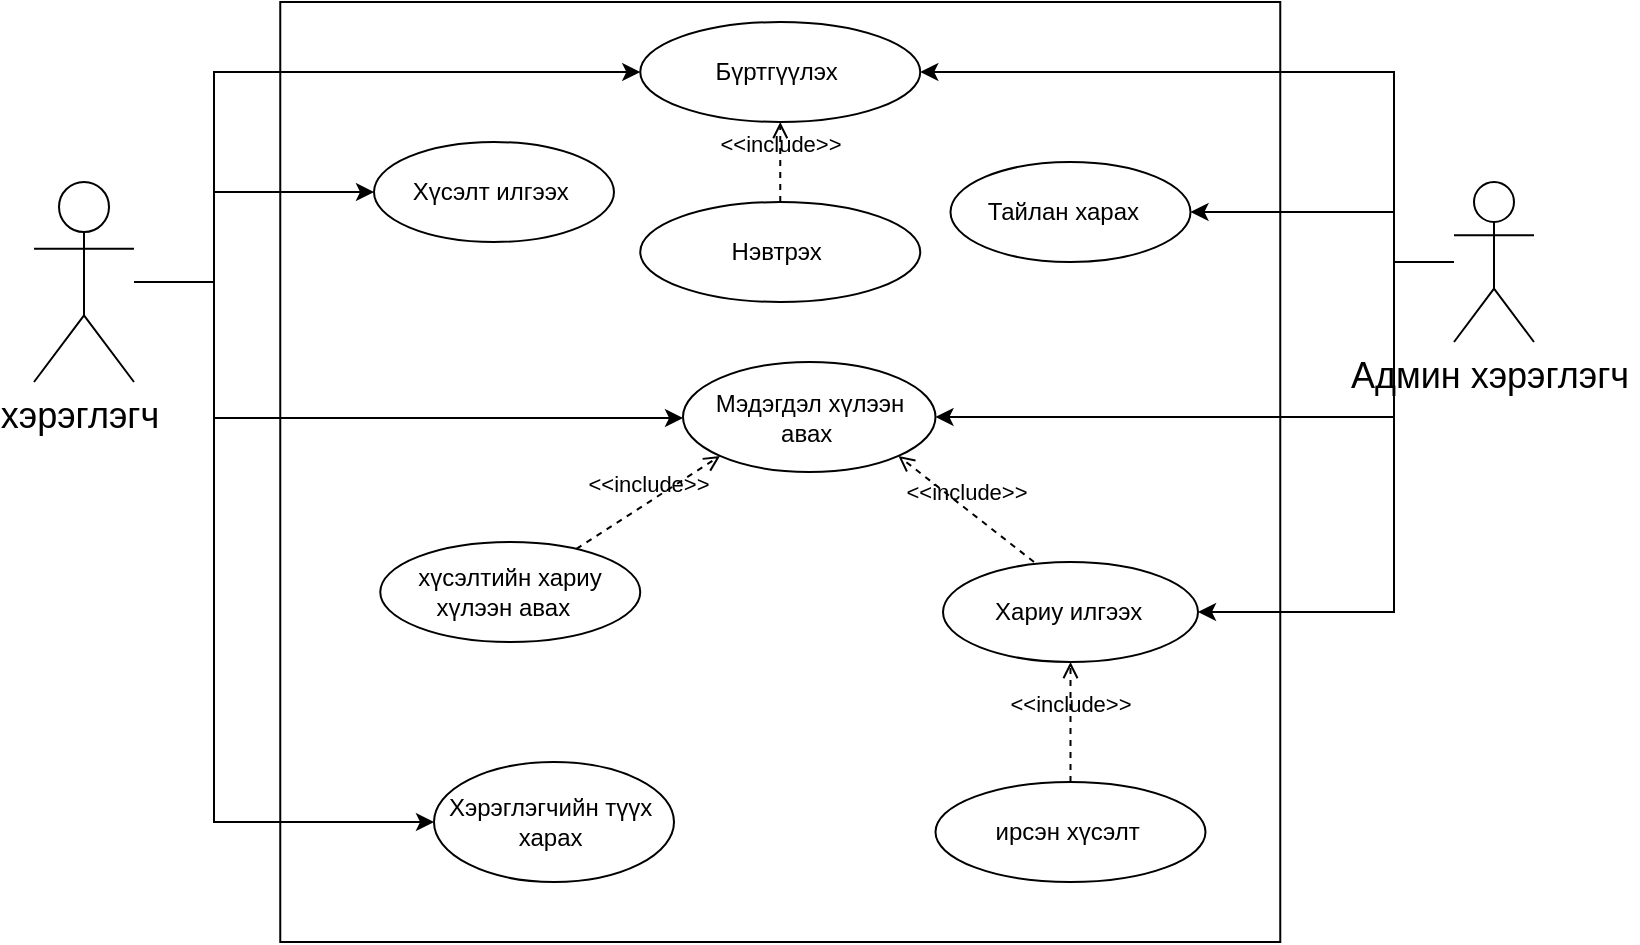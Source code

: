 <mxfile version="13.7.7" type="google"><diagram id="1bdBCBGbEO_7kOsdevg2" name="Page-1"><mxGraphModel dx="1037" dy="631" grid="1" gridSize="10" guides="1" tooltips="1" connect="1" arrows="1" fold="1" page="1" pageScale="1" pageWidth="850" pageHeight="1100" math="0" shadow="0"><root><mxCell id="0"/><mxCell id="1" parent="0"/><mxCell id="HwRDW8bhFgp5L8OiV5F4-4" value="" style="rounded=0;whiteSpace=wrap;html=1;" vertex="1" parent="1"><mxGeometry x="153.13" y="150" width="500" height="470" as="geometry"/></mxCell><mxCell id="HwRDW8bhFgp5L8OiV5F4-1" value="Бүртгүүлэх&amp;nbsp;" style="ellipse;whiteSpace=wrap;html=1;" vertex="1" parent="1"><mxGeometry x="333.13" y="160" width="140" height="50" as="geometry"/></mxCell><mxCell id="HwRDW8bhFgp5L8OiV5F4-2" value="Нэвтрэх&amp;nbsp;" style="ellipse;whiteSpace=wrap;html=1;" vertex="1" parent="1"><mxGeometry x="333.13" y="250" width="140" height="50" as="geometry"/></mxCell><mxCell id="HwRDW8bhFgp5L8OiV5F4-3" value="&amp;lt;&amp;lt;include&amp;gt;&amp;gt;" style="edgeStyle=none;html=1;endArrow=open;verticalAlign=bottom;dashed=1;labelBackgroundColor=none;entryX=0.5;entryY=1;entryDx=0;entryDy=0;" edge="1" parent="1" source="HwRDW8bhFgp5L8OiV5F4-2" target="HwRDW8bhFgp5L8OiV5F4-1"><mxGeometry width="160" relative="1" as="geometry"><mxPoint x="380" y="270" as="sourcePoint"/><mxPoint x="540" y="270" as="targetPoint"/></mxGeometry></mxCell><mxCell id="HwRDW8bhFgp5L8OiV5F4-8" style="edgeStyle=orthogonalEdgeStyle;rounded=0;orthogonalLoop=1;jettySize=auto;html=1;" edge="1" parent="1" source="HwRDW8bhFgp5L8OiV5F4-5" target="HwRDW8bhFgp5L8OiV5F4-1"><mxGeometry relative="1" as="geometry"><Array as="points"><mxPoint x="120" y="290"/><mxPoint x="120" y="185"/></Array></mxGeometry></mxCell><mxCell id="HwRDW8bhFgp5L8OiV5F4-17" style="edgeStyle=orthogonalEdgeStyle;rounded=0;orthogonalLoop=1;jettySize=auto;html=1;entryX=0;entryY=0.5;entryDx=0;entryDy=0;" edge="1" parent="1" source="HwRDW8bhFgp5L8OiV5F4-5" target="HwRDW8bhFgp5L8OiV5F4-10"><mxGeometry relative="1" as="geometry"><Array as="points"><mxPoint x="120" y="290"/><mxPoint x="120" y="245"/></Array></mxGeometry></mxCell><mxCell id="HwRDW8bhFgp5L8OiV5F4-26" style="edgeStyle=orthogonalEdgeStyle;rounded=0;orthogonalLoop=1;jettySize=auto;html=1;entryX=0;entryY=0.5;entryDx=0;entryDy=0;" edge="1" parent="1" source="HwRDW8bhFgp5L8OiV5F4-5" target="HwRDW8bhFgp5L8OiV5F4-20"><mxGeometry relative="1" as="geometry"><Array as="points"><mxPoint x="120" y="290"/><mxPoint x="120" y="560"/></Array></mxGeometry></mxCell><mxCell id="HwRDW8bhFgp5L8OiV5F4-33" style="edgeStyle=orthogonalEdgeStyle;rounded=0;orthogonalLoop=1;jettySize=auto;html=1;" edge="1" parent="1" source="HwRDW8bhFgp5L8OiV5F4-5" target="HwRDW8bhFgp5L8OiV5F4-21"><mxGeometry relative="1" as="geometry"><Array as="points"><mxPoint x="120" y="290"/><mxPoint x="120" y="358"/></Array></mxGeometry></mxCell><mxCell id="HwRDW8bhFgp5L8OiV5F4-5" value="&lt;font style=&quot;font-size: 18px&quot;&gt;хэрэглэгч&amp;nbsp;&lt;/font&gt;" style="shape=umlActor;verticalLabelPosition=bottom;verticalAlign=top;html=1;outlineConnect=0;" vertex="1" parent="1"><mxGeometry x="30" y="240" width="50" height="100" as="geometry"/></mxCell><mxCell id="HwRDW8bhFgp5L8OiV5F4-9" style="edgeStyle=orthogonalEdgeStyle;rounded=0;orthogonalLoop=1;jettySize=auto;html=1;" edge="1" parent="1" source="HwRDW8bhFgp5L8OiV5F4-7" target="HwRDW8bhFgp5L8OiV5F4-1"><mxGeometry relative="1" as="geometry"><Array as="points"><mxPoint x="710" y="280"/><mxPoint x="710" y="185"/></Array></mxGeometry></mxCell><mxCell id="HwRDW8bhFgp5L8OiV5F4-16" style="edgeStyle=orthogonalEdgeStyle;rounded=0;orthogonalLoop=1;jettySize=auto;html=1;entryX=1;entryY=0.5;entryDx=0;entryDy=0;" edge="1" parent="1" source="HwRDW8bhFgp5L8OiV5F4-7" target="HwRDW8bhFgp5L8OiV5F4-12"><mxGeometry relative="1" as="geometry"><Array as="points"><mxPoint x="710" y="280"/><mxPoint x="710" y="455"/></Array></mxGeometry></mxCell><mxCell id="HwRDW8bhFgp5L8OiV5F4-25" style="edgeStyle=orthogonalEdgeStyle;rounded=0;orthogonalLoop=1;jettySize=auto;html=1;entryX=1;entryY=0.5;entryDx=0;entryDy=0;" edge="1" parent="1" source="HwRDW8bhFgp5L8OiV5F4-7" target="HwRDW8bhFgp5L8OiV5F4-18"><mxGeometry relative="1" as="geometry"><Array as="points"><mxPoint x="710" y="280"/><mxPoint x="710" y="255"/></Array></mxGeometry></mxCell><mxCell id="HwRDW8bhFgp5L8OiV5F4-34" style="edgeStyle=orthogonalEdgeStyle;rounded=0;orthogonalLoop=1;jettySize=auto;html=1;entryX=1;entryY=0.5;entryDx=0;entryDy=0;" edge="1" parent="1" source="HwRDW8bhFgp5L8OiV5F4-7" target="HwRDW8bhFgp5L8OiV5F4-21"><mxGeometry relative="1" as="geometry"><Array as="points"><mxPoint x="710" y="280"/><mxPoint x="710" y="358"/></Array></mxGeometry></mxCell><mxCell id="HwRDW8bhFgp5L8OiV5F4-7" value="&lt;font style=&quot;font-size: 18px&quot;&gt;Админ хэрэглэгч&amp;nbsp;&lt;/font&gt;" style="shape=umlActor;verticalLabelPosition=bottom;verticalAlign=top;html=1;outlineConnect=0;" vertex="1" parent="1"><mxGeometry x="740" y="240" width="40" height="80" as="geometry"/></mxCell><mxCell id="HwRDW8bhFgp5L8OiV5F4-10" value="Хүсэлт илгээх&amp;nbsp;" style="ellipse;whiteSpace=wrap;html=1;" vertex="1" parent="1"><mxGeometry x="200" y="220" width="120" height="50" as="geometry"/></mxCell><mxCell id="HwRDW8bhFgp5L8OiV5F4-11" value="ирсэн хүсэлт&amp;nbsp;" style="ellipse;whiteSpace=wrap;html=1;" vertex="1" parent="1"><mxGeometry x="480.75" y="540" width="135" height="50" as="geometry"/></mxCell><mxCell id="HwRDW8bhFgp5L8OiV5F4-12" value="Хариу илгээх&amp;nbsp;" style="ellipse;whiteSpace=wrap;html=1;" vertex="1" parent="1"><mxGeometry x="484.5" y="430" width="127.5" height="50" as="geometry"/></mxCell><mxCell id="HwRDW8bhFgp5L8OiV5F4-13" value="&amp;lt;&amp;lt;include&amp;gt;&amp;gt;" style="edgeStyle=none;html=1;endArrow=open;verticalAlign=bottom;dashed=1;labelBackgroundColor=none;entryX=0.5;entryY=1;entryDx=0;entryDy=0;" edge="1" parent="1" source="HwRDW8bhFgp5L8OiV5F4-11" target="HwRDW8bhFgp5L8OiV5F4-12"><mxGeometry width="160" relative="1" as="geometry"><mxPoint x="488" y="480" as="sourcePoint"/><mxPoint x="640" y="440" as="targetPoint"/></mxGeometry></mxCell><mxCell id="HwRDW8bhFgp5L8OiV5F4-18" value="Тайлан харах&amp;nbsp;&amp;nbsp;" style="ellipse;whiteSpace=wrap;html=1;" vertex="1" parent="1"><mxGeometry x="488.25" y="230" width="120" height="50" as="geometry"/></mxCell><mxCell id="HwRDW8bhFgp5L8OiV5F4-20" value="Хэрэглэгчийн түүх&amp;nbsp;&lt;br&gt;харах&amp;nbsp;" style="ellipse;whiteSpace=wrap;html=1;" vertex="1" parent="1"><mxGeometry x="230" y="530" width="120" height="60" as="geometry"/></mxCell><mxCell id="HwRDW8bhFgp5L8OiV5F4-21" value="Мэдэгдэл хүлээн авах&amp;nbsp;" style="ellipse;whiteSpace=wrap;html=1;" vertex="1" parent="1"><mxGeometry x="354.5" y="330" width="126.25" height="55" as="geometry"/></mxCell><mxCell id="HwRDW8bhFgp5L8OiV5F4-27" value="хүсэлтийн хариу хүлээн авах&amp;nbsp;&amp;nbsp;" style="ellipse;whiteSpace=wrap;html=1;" vertex="1" parent="1"><mxGeometry x="203.13" y="420" width="130" height="50" as="geometry"/></mxCell><mxCell id="HwRDW8bhFgp5L8OiV5F4-28" value="&amp;lt;&amp;lt;include&amp;gt;&amp;gt;" style="edgeStyle=none;html=1;endArrow=open;verticalAlign=bottom;dashed=1;labelBackgroundColor=none;entryX=0;entryY=1;entryDx=0;entryDy=0;" edge="1" parent="1" source="HwRDW8bhFgp5L8OiV5F4-27" target="HwRDW8bhFgp5L8OiV5F4-21"><mxGeometry width="160" relative="1" as="geometry"><mxPoint x="300" y="370" as="sourcePoint"/><mxPoint x="460" y="370" as="targetPoint"/></mxGeometry></mxCell><mxCell id="HwRDW8bhFgp5L8OiV5F4-32" value="&amp;lt;&amp;lt;include&amp;gt;&amp;gt;" style="edgeStyle=none;html=1;endArrow=open;verticalAlign=bottom;dashed=1;labelBackgroundColor=none;entryX=1;entryY=1;entryDx=0;entryDy=0;" edge="1" parent="1" target="HwRDW8bhFgp5L8OiV5F4-21"><mxGeometry width="160" relative="1" as="geometry"><mxPoint x="530" y="430" as="sourcePoint"/><mxPoint x="690" y="430" as="targetPoint"/></mxGeometry></mxCell></root></mxGraphModel></diagram></mxfile>
